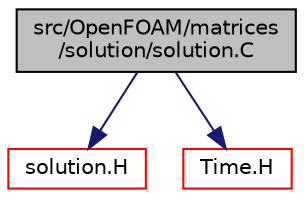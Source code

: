 digraph "src/OpenFOAM/matrices/solution/solution.C"
{
  bgcolor="transparent";
  edge [fontname="Helvetica",fontsize="10",labelfontname="Helvetica",labelfontsize="10"];
  node [fontname="Helvetica",fontsize="10",shape=record];
  Node0 [label="src/OpenFOAM/matrices\l/solution/solution.C",height=0.2,width=0.4,color="black", fillcolor="grey75", style="filled", fontcolor="black"];
  Node0 -> Node1 [color="midnightblue",fontsize="10",style="solid",fontname="Helvetica"];
  Node1 [label="solution.H",height=0.2,width=0.4,color="red",URL="$a11798.html"];
  Node0 -> Node98 [color="midnightblue",fontsize="10",style="solid",fontname="Helvetica"];
  Node98 [label="Time.H",height=0.2,width=0.4,color="red",URL="$a10025.html"];
}
